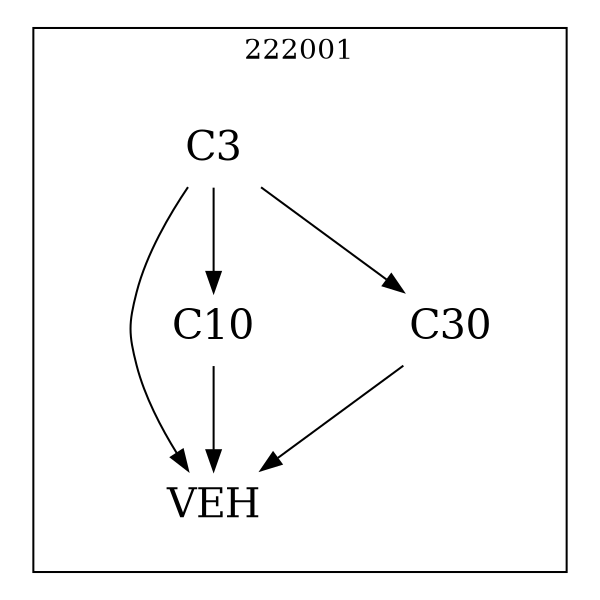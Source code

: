strict digraph DAGS {
	size = "4,4!" ; ratio ="fill"; subgraph cluster_0{
			labeldoc = "t";
			label = "222001";node	[label= VEH, shape = plaintext, fontsize=20] VEH;node	[label= C3, shape = plaintext, fontsize=20] C3;node	[label= C10, shape = plaintext, fontsize=20] C10;node	[label= C30, shape = plaintext, fontsize=20] C30;
C3->VEH;
C3->C10;
C3->C30;
C10->VEH;
C30->VEH;
	}}